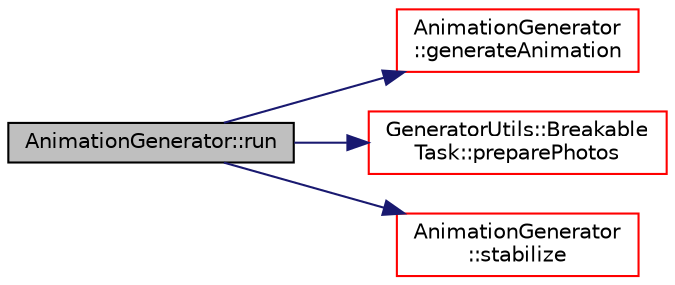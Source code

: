 digraph "AnimationGenerator::run"
{
 // LATEX_PDF_SIZE
  edge [fontname="Helvetica",fontsize="10",labelfontname="Helvetica",labelfontsize="10"];
  node [fontname="Helvetica",fontsize="10",shape=record];
  rankdir="LR";
  Node1 [label="AnimationGenerator::run",height=0.2,width=0.4,color="black", fillcolor="grey75", style="filled", fontcolor="black",tooltip=" "];
  Node1 -> Node2 [color="midnightblue",fontsize="10",style="solid",fontname="Helvetica"];
  Node2 [label="AnimationGenerator\l::generateAnimation",height=0.2,width=0.4,color="red", fillcolor="white", style="filled",URL="$class_animation_generator.html#a322f031d4781fc24c3e669bd77c642b9",tooltip=" "];
  Node1 -> Node6 [color="midnightblue",fontsize="10",style="solid",fontname="Helvetica"];
  Node6 [label="GeneratorUtils::Breakable\lTask::preparePhotos",height=0.2,width=0.4,color="red", fillcolor="white", style="filled",URL="$class_generator_utils_1_1_breakable_task.html#a32d1b87cb6dcd42a9d9a860d3fcae8f3",tooltip=" "];
  Node1 -> Node10 [color="midnightblue",fontsize="10",style="solid",fontname="Helvetica"];
  Node10 [label="AnimationGenerator\l::stabilize",height=0.2,width=0.4,color="red", fillcolor="white", style="filled",URL="$class_animation_generator.html#a3d975f14d70a629b7ac06db1b63d4a45",tooltip=" "];
}
